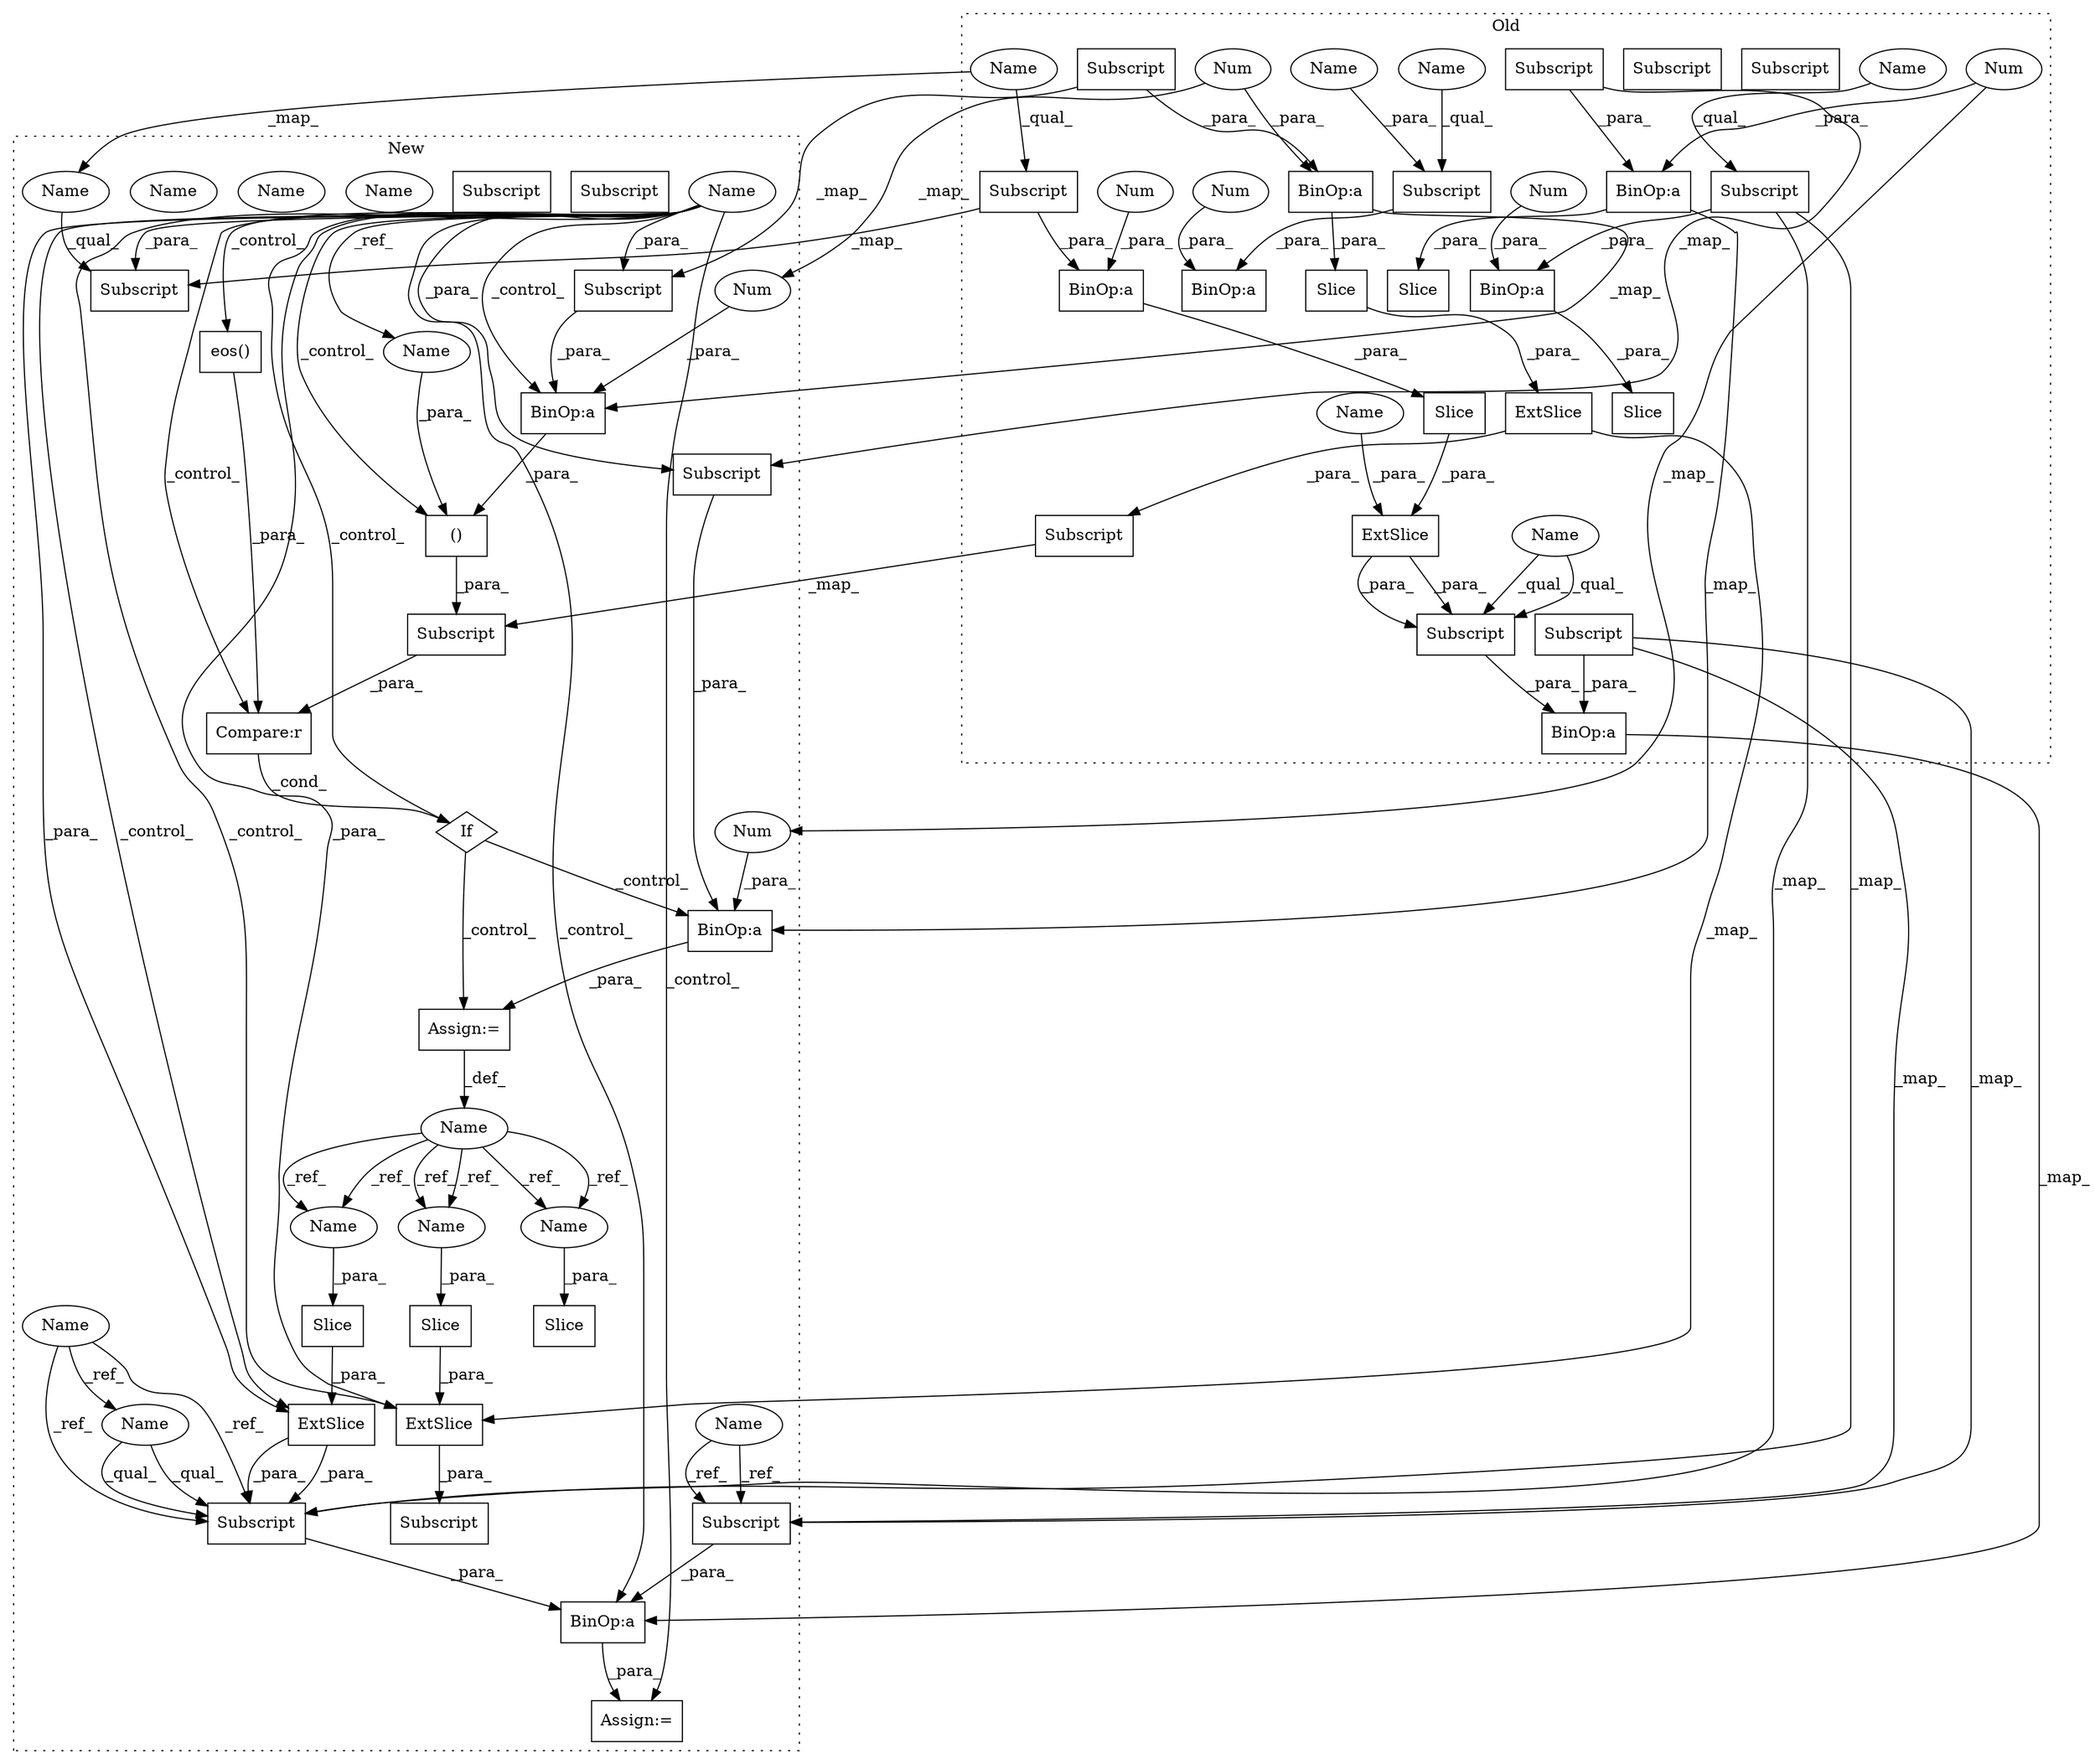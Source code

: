 digraph G {
subgraph cluster0 {
1 [label="Slice" a="80" s="4542" l="1" shape="box"];
5 [label="BinOp:a" a="82" s="4553" l="3" shape="box"];
7 [label="Subscript" a="63" s="4543,0" l="10,0" shape="box"];
9 [label="Subscript" a="63" s="4394,0" l="10,0" shape="box"];
12 [label="Subscript" a="63" s="4497,0" l="10,0" shape="box"];
13 [label="BinOp:a" a="82" s="4293" l="3" shape="box"];
14 [label="Subscript" a="63" s="4246,0" l="10,0" shape="box"];
16 [label="BinOp:a" a="82" s="4256" l="3" shape="box"];
17 [label="BinOp:a" a="82" s="4404" l="3" shape="box"];
20 [label="BinOp:a" a="82" s="4507" l="3" shape="box"];
21 [label="BinOp:a" a="82" s="4264" l="3" shape="box"];
23 [label="Subscript" a="63" s="4283,0" l="10,0" shape="box"];
27 [label="Subscript" a="63" s="4267,0" l="38,0" shape="box"];
29 [label="Subscript" a="63" s="4236,0" l="28,0" shape="box"];
30 [label="Slice" a="80" s="4282" l="1" shape="box"];
31 [label="ExtSlice" a="85" s="4493" l="2" shape="box"];
34 [label="Subscript" a="63" s="4493,0" l="22,0" shape="box"];
35 [label="Slice" a="80" s="4496" l="1" shape="box"];
36 [label="Num" a="76" s="4510" l="1" shape="ellipse"];
39 [label="Slice" a="80" s="4245" l="1" shape="box"];
40 [label="Num" a="76" s="4556" l="1" shape="ellipse"];
43 [label="ExtSlice" a="85" s="4236" l="8" shape="box"];
44 [label="Num" a="76" s="4259" l="1" shape="ellipse"];
45 [label="Num" a="76" s="4296" l="1" shape="ellipse"];
46 [label="Num" a="76" s="4407" l="1" shape="ellipse"];
56 [label="Name" a="87" s="4246" l="7" shape="ellipse"];
57 [label="Name" a="87" s="4283" l="7" shape="ellipse"];
58 [label="Name" a="87" s="4394" l="7" shape="ellipse"];
63 [label="Name" a="87" s="4402" l="1" shape="ellipse"];
64 [label="Name" a="87" s="4262" l="1" shape="ellipse"];
66 [label="Subscript" a="63" s="4267,0" l="38,0" shape="box"];
67 [label="Name" a="87" s="4236" l="8" shape="ellipse"];
68 [label="Subscript" a="63" s="4236,0" l="28,0" shape="box"];
label = "Old";
style="dotted";
}
subgraph cluster1 {
2 [label="eos()" a="75" s="5383" l="21" shape="box"];
3 [label="Name" a="87" s="5276" l="1" shape="ellipse"];
4 [label="BinOp:a" a="82" s="5448" l="3" shape="box"];
6 [label="If" a="96" s="5356" l="3" shape="diamond"];
8 [label="Subscript" a="63" s="5438,0" l="10,0" shape="box"];
10 [label="()" a="54" s="5375" l="3" shape="box"];
11 [label="Subscript" a="63" s="5361,0" l="10,0" shape="box"];
15 [label="Subscript" a="63" s="5333,0" l="10,0" shape="box"];
18 [label="Compare:r" a="40" s="5359" l="45" shape="box"];
19 [label="BinOp:a" a="82" s="5371" l="3" shape="box"];
22 [label="BinOp:a" a="82" s="5546" l="3" shape="box"];
24 [label="Subscript" a="63" s="5519,0" l="27,0" shape="box"];
25 [label="Name" a="87" s="5203" l="8" shape="ellipse"];
26 [label="Subscript" a="63" s="5549,0" l="37,0" shape="box"];
28 [label="Name" a="87" s="4962" l="5" shape="ellipse"];
32 [label="ExtSlice" a="85" s="5773" l="2" shape="box"];
33 [label="Subscript" a="63" s="5359,0" l="20,0" shape="box"];
37 [label="Num" a="76" s="5374" l="1" shape="ellipse"];
38 [label="Subscript" a="63" s="5773,0" l="21,0" shape="box"];
41 [label="Num" a="76" s="5451" l="1" shape="ellipse"];
42 [label="ExtSlice" a="85" s="5519" l="8" shape="box"];
47 [label="Assign:=" a="68" s="5516" l="3" shape="box"];
48 [label="Assign:=" a="68" s="5435" l="3" shape="box"];
49 [label="Slice" a="80" s="5776" l="1" shape="box"];
50 [label="Slice" a="80" s="5528" l="1" shape="box"];
51 [label="Name" a="87" s="5422" l="13" shape="ellipse"];
52 [label="Slice" a="80" s="5821" l="1" shape="box"];
53 [label="Subscript" a="63" s="5519,0" l="27,0" shape="box"];
54 [label="Name" a="87" s="5519" l="8" shape="ellipse"];
55 [label="Name" a="87" s="5377" l="1" shape="ellipse"];
59 [label="Name" a="87" s="5529" l="13" shape="ellipse"];
60 [label="Name" a="87" s="5777" l="13" shape="ellipse"];
61 [label="Name" a="87" s="5822" l="13" shape="ellipse"];
62 [label="Subscript" a="63" s="5549,0" l="37,0" shape="box"];
65 [label="Name" a="87" s="5333" l="7" shape="ellipse"];
69 [label="Name" a="87" s="5529" l="13" shape="ellipse"];
70 [label="Name" a="87" s="5822" l="13" shape="ellipse"];
71 [label="Name" a="87" s="5777" l="13" shape="ellipse"];
label = "New";
style="dotted";
}
2 -> 18 [label="_para_"];
3 -> 42 [label="_control_"];
3 -> 19 [label="_control_"];
3 -> 11 [label="_para_"];
3 -> 32 [label="_para_"];
3 -> 15 [label="_para_"];
3 -> 8 [label="_para_"];
3 -> 10 [label="_control_"];
3 -> 18 [label="_control_"];
3 -> 47 [label="_control_"];
3 -> 32 [label="_control_"];
3 -> 42 [label="_para_"];
3 -> 2 [label="_control_"];
3 -> 6 [label="_control_"];
3 -> 55 [label="_ref_"];
3 -> 22 [label="_control_"];
4 -> 48 [label="_para_"];
5 -> 4 [label="_map_"];
5 -> 1 [label="_para_"];
6 -> 4 [label="_control_"];
6 -> 48 [label="_control_"];
7 -> 5 [label="_para_"];
7 -> 8 [label="_map_"];
8 -> 4 [label="_para_"];
9 -> 17 [label="_para_"];
10 -> 33 [label="_para_"];
11 -> 19 [label="_para_"];
12 -> 20 [label="_para_"];
12 -> 11 [label="_map_"];
13 -> 30 [label="_para_"];
14 -> 15 [label="_map_"];
14 -> 16 [label="_para_"];
16 -> 39 [label="_para_"];
18 -> 6 [label="_cond_"];
19 -> 10 [label="_para_"];
20 -> 35 [label="_para_"];
20 -> 19 [label="_map_"];
21 -> 22 [label="_map_"];
22 -> 47 [label="_para_"];
23 -> 13 [label="_para_"];
23 -> 53 [label="_map_"];
23 -> 53 [label="_map_"];
25 -> 53 [label="_ref_"];
25 -> 54 [label="_ref_"];
25 -> 53 [label="_ref_"];
28 -> 62 [label="_ref_"];
28 -> 62 [label="_ref_"];
31 -> 32 [label="_map_"];
31 -> 34 [label="_para_"];
32 -> 38 [label="_para_"];
33 -> 18 [label="_para_"];
34 -> 33 [label="_map_"];
35 -> 31 [label="_para_"];
36 -> 37 [label="_map_"];
36 -> 20 [label="_para_"];
37 -> 19 [label="_para_"];
39 -> 43 [label="_para_"];
40 -> 5 [label="_para_"];
40 -> 41 [label="_map_"];
41 -> 4 [label="_para_"];
42 -> 53 [label="_para_"];
42 -> 53 [label="_para_"];
43 -> 68 [label="_para_"];
43 -> 68 [label="_para_"];
44 -> 16 [label="_para_"];
45 -> 13 [label="_para_"];
46 -> 17 [label="_para_"];
48 -> 51 [label="_def_"];
49 -> 32 [label="_para_"];
50 -> 42 [label="_para_"];
51 -> 69 [label="_ref_"];
51 -> 71 [label="_ref_"];
51 -> 69 [label="_ref_"];
51 -> 70 [label="_ref_"];
51 -> 70 [label="_ref_"];
51 -> 71 [label="_ref_"];
53 -> 22 [label="_para_"];
54 -> 53 [label="_qual_"];
54 -> 53 [label="_qual_"];
55 -> 10 [label="_para_"];
56 -> 65 [label="_map_"];
56 -> 14 [label="_qual_"];
57 -> 23 [label="_qual_"];
58 -> 9 [label="_qual_"];
62 -> 22 [label="_para_"];
63 -> 9 [label="_para_"];
64 -> 43 [label="_para_"];
65 -> 15 [label="_qual_"];
66 -> 62 [label="_map_"];
66 -> 21 [label="_para_"];
66 -> 62 [label="_map_"];
67 -> 68 [label="_qual_"];
67 -> 68 [label="_qual_"];
68 -> 21 [label="_para_"];
69 -> 50 [label="_para_"];
70 -> 52 [label="_para_"];
71 -> 49 [label="_para_"];
}